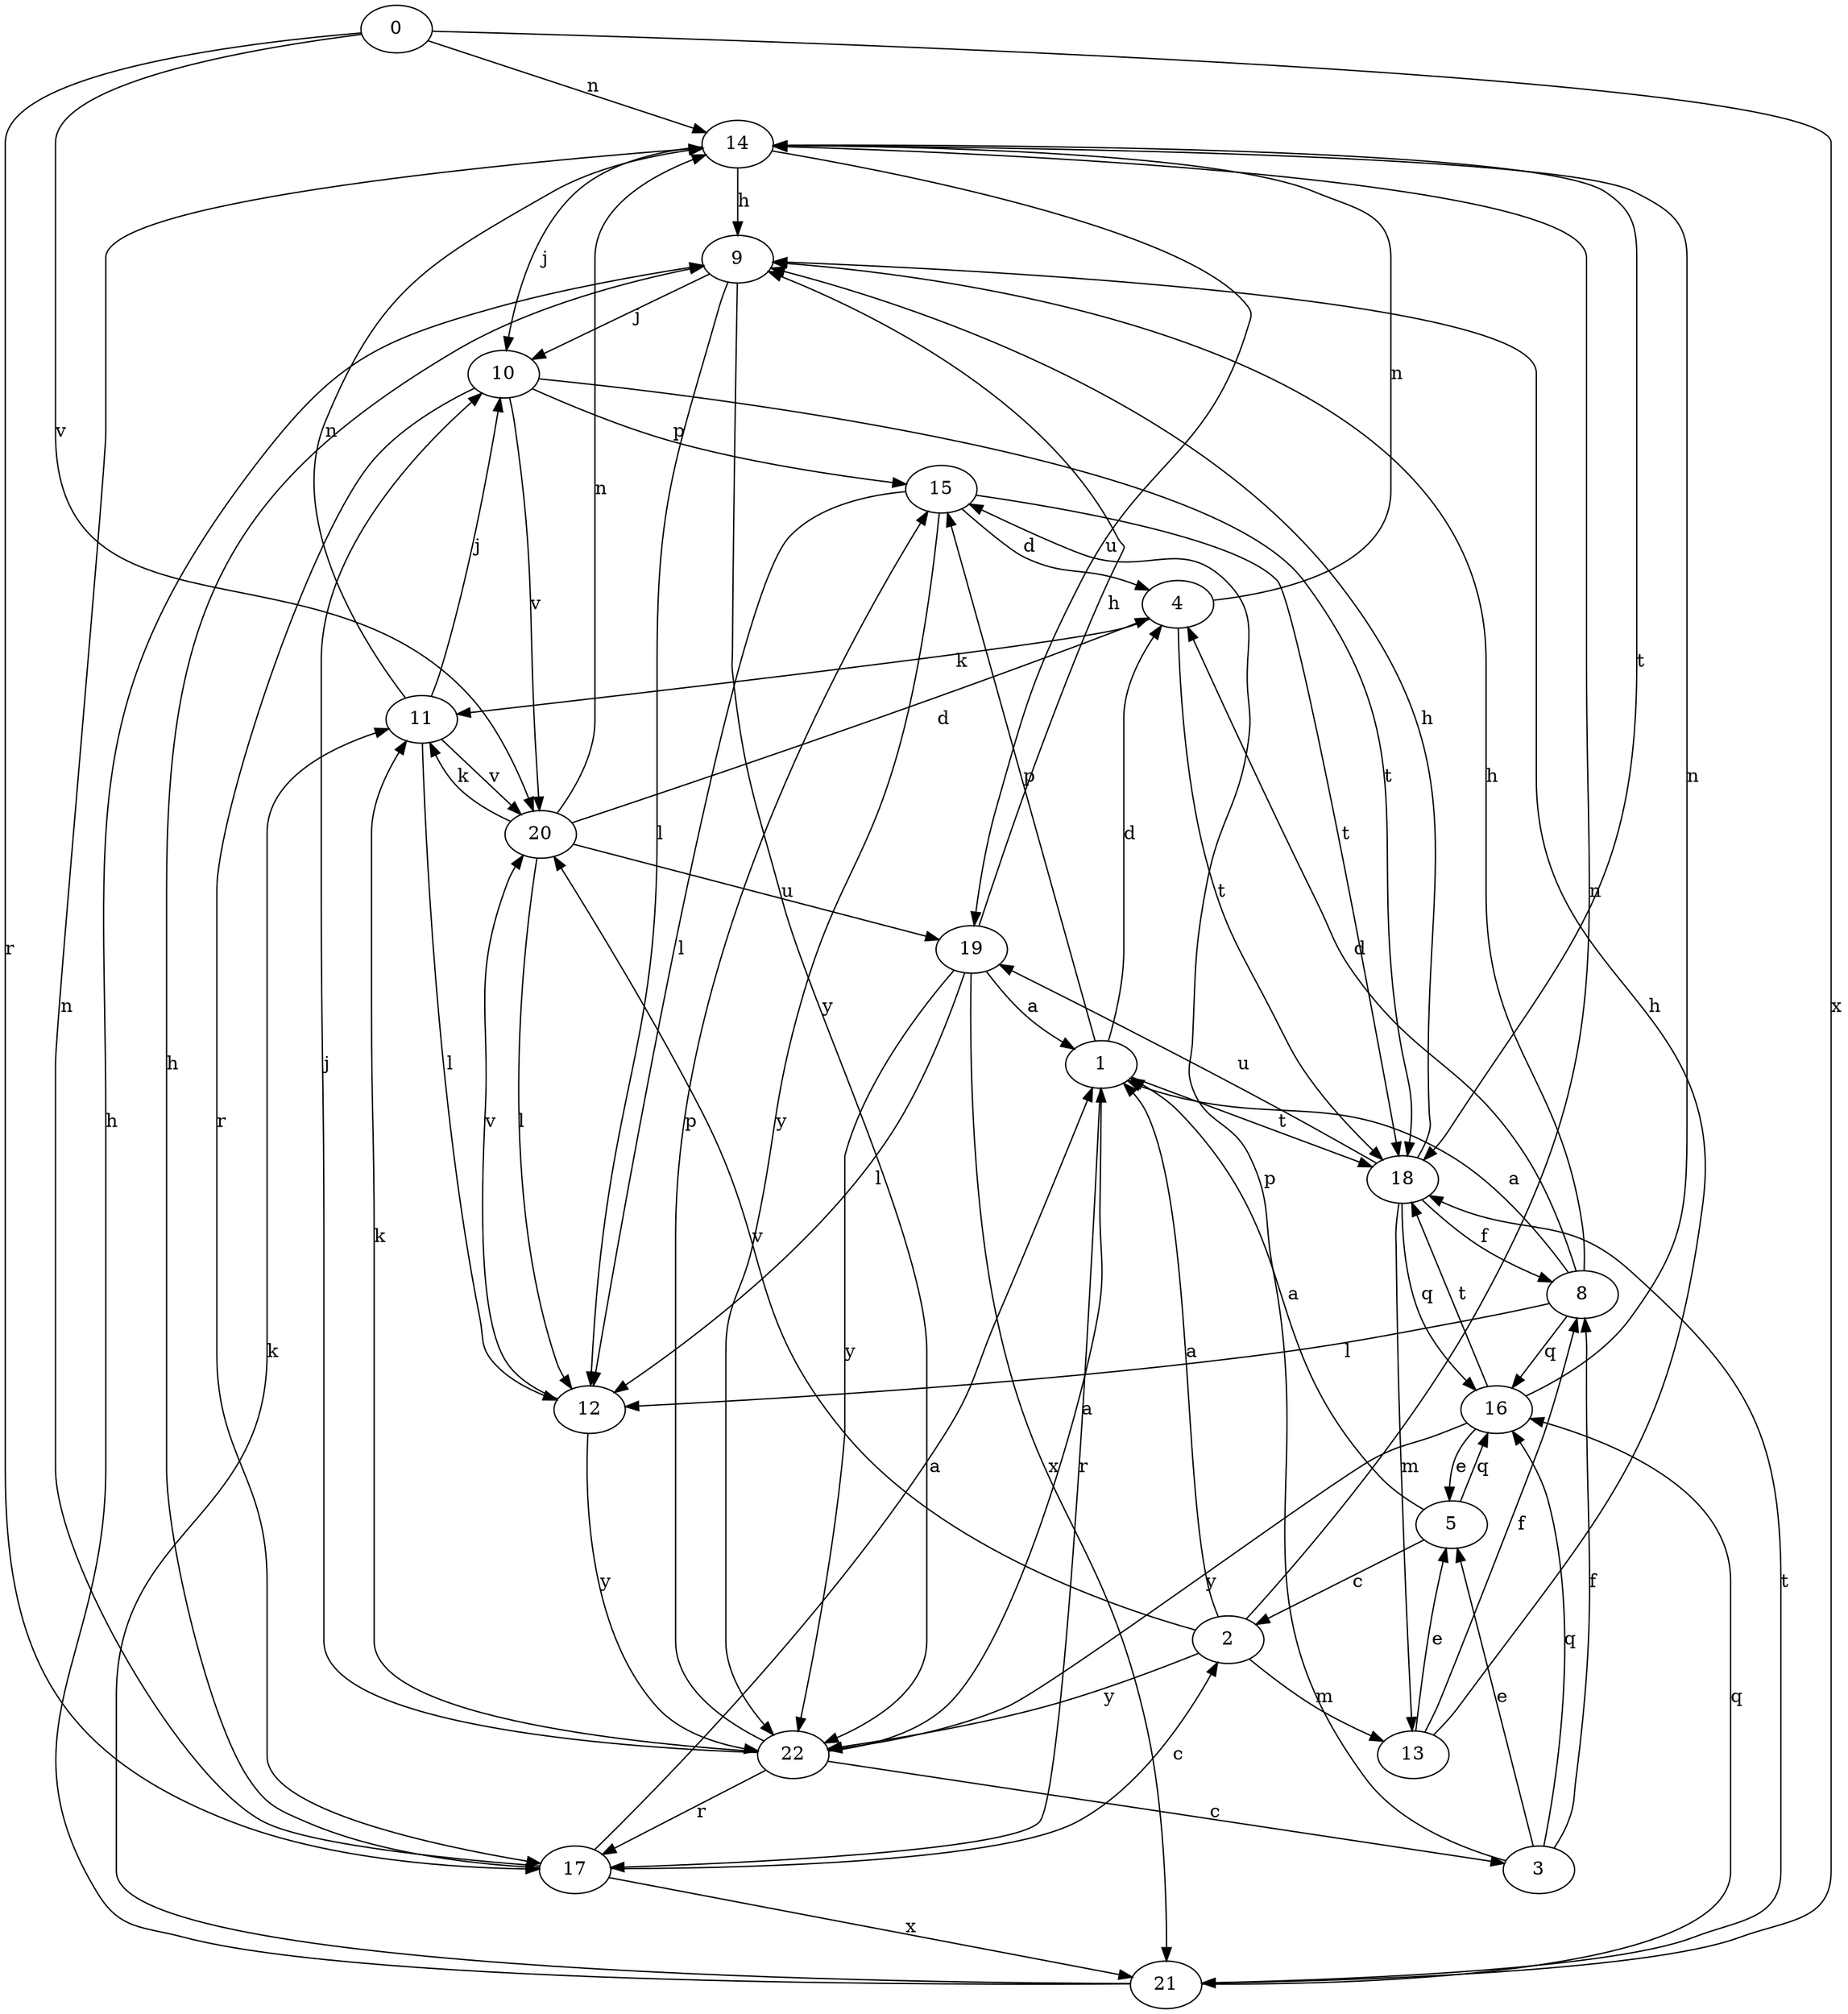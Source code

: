 strict digraph  {
0;
1;
2;
3;
4;
5;
8;
9;
10;
11;
12;
13;
14;
15;
16;
17;
18;
19;
20;
21;
22;
0 -> 14  [label=n];
0 -> 17  [label=r];
0 -> 20  [label=v];
0 -> 21  [label=x];
1 -> 4  [label=d];
1 -> 15  [label=p];
1 -> 17  [label=r];
1 -> 18  [label=t];
2 -> 1  [label=a];
2 -> 13  [label=m];
2 -> 14  [label=n];
2 -> 20  [label=v];
2 -> 22  [label=y];
3 -> 5  [label=e];
3 -> 8  [label=f];
3 -> 15  [label=p];
3 -> 16  [label=q];
4 -> 11  [label=k];
4 -> 14  [label=n];
4 -> 18  [label=t];
5 -> 1  [label=a];
5 -> 2  [label=c];
5 -> 16  [label=q];
8 -> 1  [label=a];
8 -> 4  [label=d];
8 -> 9  [label=h];
8 -> 12  [label=l];
8 -> 16  [label=q];
9 -> 10  [label=j];
9 -> 12  [label=l];
9 -> 22  [label=y];
10 -> 15  [label=p];
10 -> 17  [label=r];
10 -> 18  [label=t];
10 -> 20  [label=v];
11 -> 10  [label=j];
11 -> 12  [label=l];
11 -> 14  [label=n];
11 -> 20  [label=v];
12 -> 20  [label=v];
12 -> 22  [label=y];
13 -> 5  [label=e];
13 -> 8  [label=f];
13 -> 9  [label=h];
14 -> 9  [label=h];
14 -> 10  [label=j];
14 -> 18  [label=t];
14 -> 19  [label=u];
15 -> 4  [label=d];
15 -> 12  [label=l];
15 -> 18  [label=t];
15 -> 22  [label=y];
16 -> 5  [label=e];
16 -> 14  [label=n];
16 -> 18  [label=t];
16 -> 22  [label=y];
17 -> 1  [label=a];
17 -> 2  [label=c];
17 -> 9  [label=h];
17 -> 14  [label=n];
17 -> 21  [label=x];
18 -> 8  [label=f];
18 -> 9  [label=h];
18 -> 13  [label=m];
18 -> 16  [label=q];
18 -> 19  [label=u];
19 -> 1  [label=a];
19 -> 9  [label=h];
19 -> 12  [label=l];
19 -> 21  [label=x];
19 -> 22  [label=y];
20 -> 4  [label=d];
20 -> 11  [label=k];
20 -> 12  [label=l];
20 -> 14  [label=n];
20 -> 19  [label=u];
21 -> 9  [label=h];
21 -> 11  [label=k];
21 -> 16  [label=q];
21 -> 18  [label=t];
22 -> 1  [label=a];
22 -> 3  [label=c];
22 -> 10  [label=j];
22 -> 11  [label=k];
22 -> 15  [label=p];
22 -> 17  [label=r];
}
